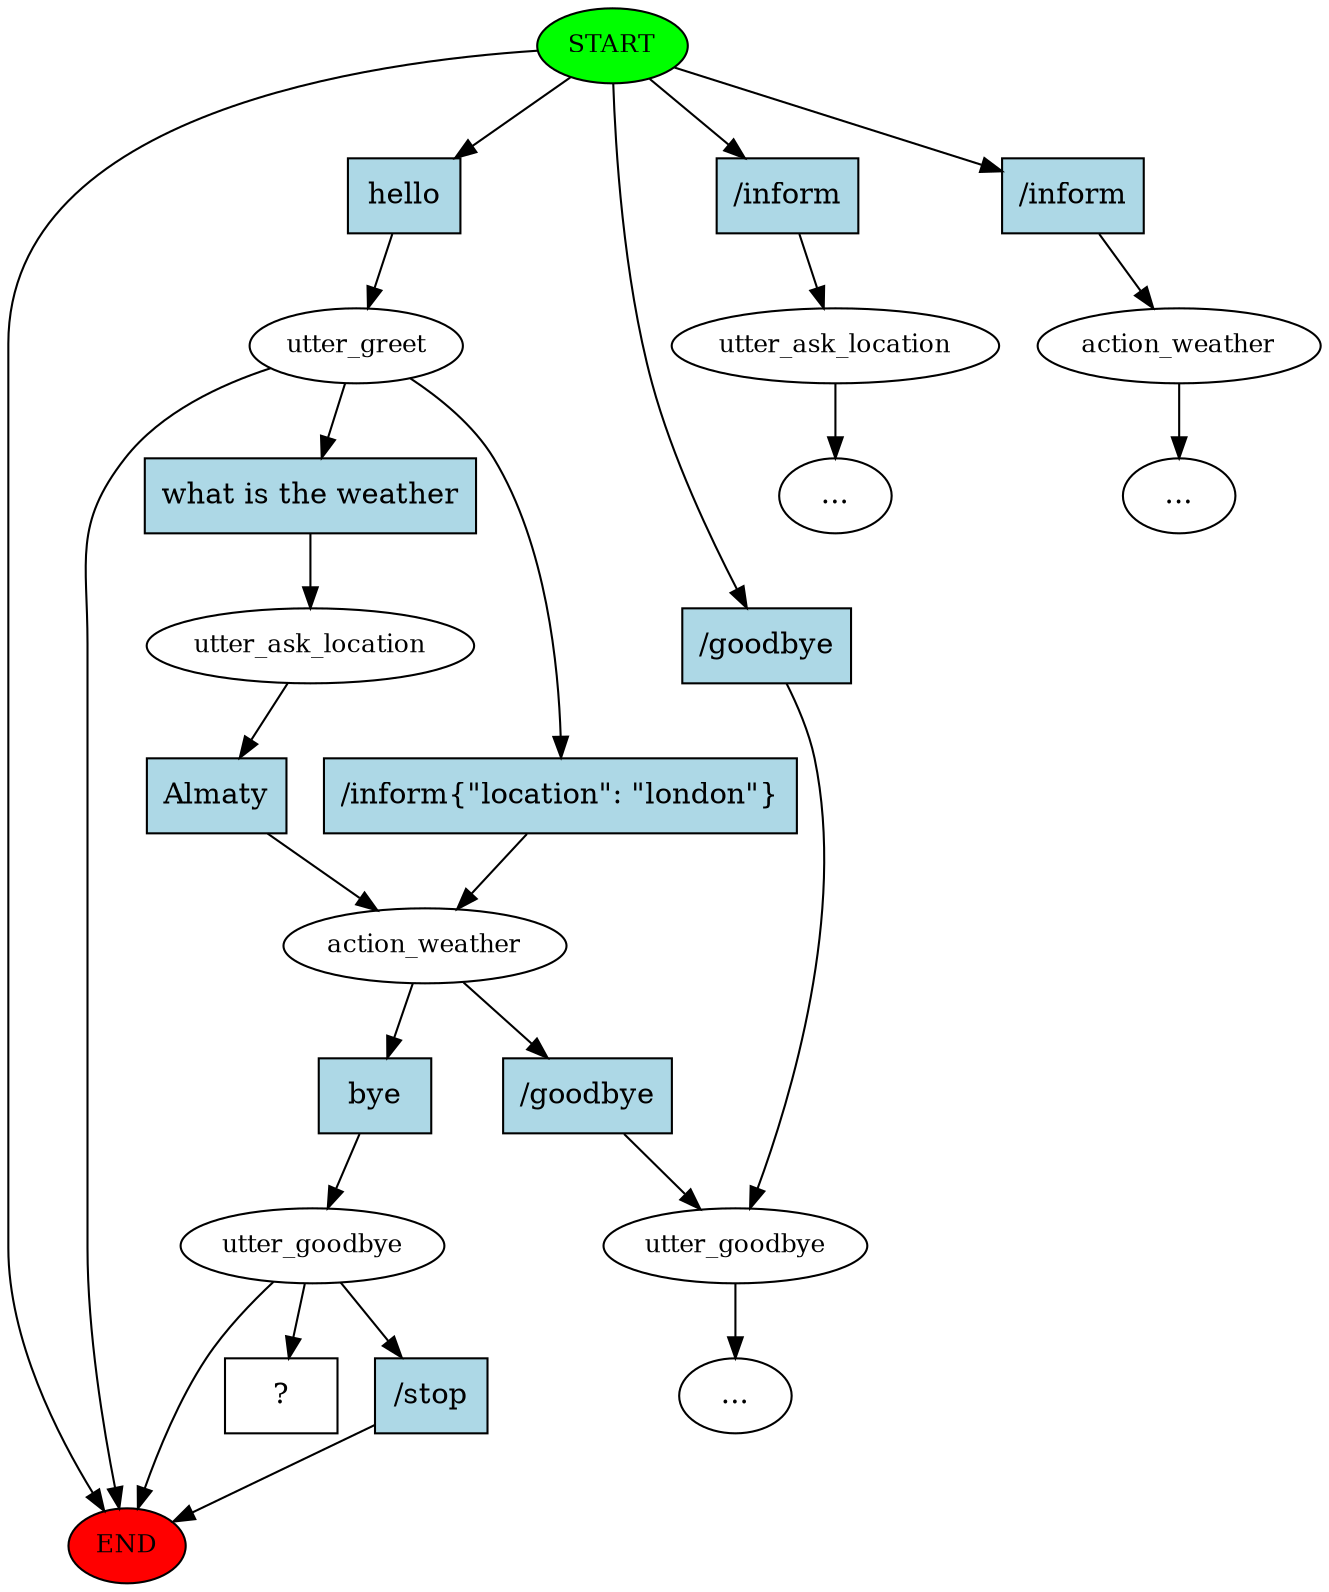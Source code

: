 digraph  {
0 [class="start active", fillcolor=green, fontsize=12, label=START, style=filled];
"-1" [class=end, fillcolor=red, fontsize=12, label=END, style=filled];
1 [class=active, fontsize=12, label=utter_greet];
2 [class="", fontsize=12, label=utter_goodbye];
3 [class="", fontsize=12, label=utter_ask_location];
"-4" [class=ellipsis, label="..."];
4 [class="", fontsize=12, label=action_weather];
"-5" [class=ellipsis, label="..."];
6 [class=active, fontsize=12, label=utter_ask_location];
7 [class=active, fontsize=12, label=action_weather];
8 [class=active, fontsize=12, label=utter_goodbye];
"-6" [class=ellipsis, label="..."];
20 [class="intent dashed active", label="  ?  ", shape=rect];
21 [class="intent active", fillcolor=lightblue, label=hello, shape=rect, style=filled];
22 [class=intent, fillcolor=lightblue, label="/goodbye", shape=rect, style=filled];
23 [class=intent, fillcolor=lightblue, label="/inform", shape=rect, style=filled];
24 [class=intent, fillcolor=lightblue, label="/inform", shape=rect, style=filled];
25 [class="intent active", fillcolor=lightblue, label="what\ is\ the\ weather", shape=rect, style=filled];
26 [class=intent, fillcolor=lightblue, label="/inform\{\"location\":\ \"london\"\}", shape=rect, style=filled];
27 [class="intent active", fillcolor=lightblue, label=Almaty, shape=rect, style=filled];
28 [class="intent active", fillcolor=lightblue, label=bye, shape=rect, style=filled];
29 [class=intent, fillcolor=lightblue, label="/goodbye", shape=rect, style=filled];
30 [class=intent, fillcolor=lightblue, label="/stop", shape=rect, style=filled];
0 -> "-1"  [class="", key=NONE, label=""];
0 -> 21  [class=active, key=0];
0 -> 22  [class="", key=0];
0 -> 23  [class="", key=0];
0 -> 24  [class="", key=0];
1 -> "-1"  [class="", key=NONE, label=""];
1 -> 25  [class=active, key=0];
1 -> 26  [class="", key=0];
2 -> "-6"  [class="", key=NONE, label=""];
3 -> "-4"  [class="", key=NONE, label=""];
4 -> "-5"  [class="", key=NONE, label=""];
6 -> 27  [class=active, key=0];
7 -> 28  [class=active, key=0];
7 -> 29  [class="", key=0];
8 -> "-1"  [class="", key=NONE, label=""];
8 -> 20  [class=active, key=NONE, label=""];
8 -> 30  [class="", key=0];
21 -> 1  [class=active, key=0];
22 -> 2  [class="", key=0];
23 -> 3  [class="", key=0];
24 -> 4  [class="", key=0];
25 -> 6  [class=active, key=0];
26 -> 7  [class="", key=0];
27 -> 7  [class=active, key=0];
28 -> 8  [class=active, key=0];
29 -> 2  [class="", key=0];
30 -> "-1"  [class="", key=0];
}
